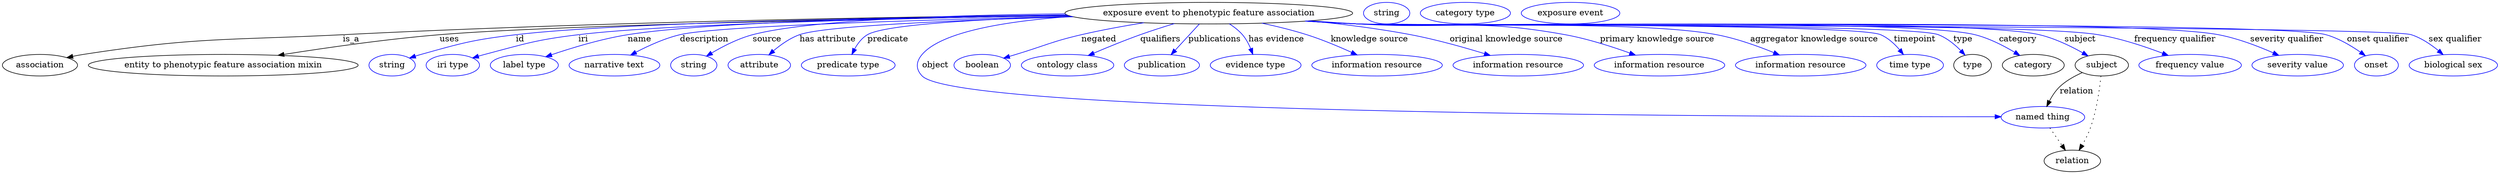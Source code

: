 digraph {
	graph [bb="0,0,4148.8,283"];
	node [label="\N"];
	"exposure event to phenotypic feature association"	[height=0.5,
		label="exposure event to phenotypic feature association",
		pos="2005.4,265",
		width=6.6439];
	association	[height=0.5,
		pos="62.394,178",
		width=1.7332];
	"exposure event to phenotypic feature association" -> association	[label=is_a,
		lp="580.39,221.5",
		pos="e,107.12,190.7 1769.4,262.01 1484.2,258.75 989.91,250.31 566.39,229 374.08,219.32 324.67,225.55 134.39,196 128.7,195.12 122.8,194.02 \
116.92,192.81"];
	"entity to phenotypic feature association mixin"	[height=0.5,
		pos="367.39,178",
		width=6.2286];
	"exposure event to phenotypic feature association" -> "entity to phenotypic feature association mixin"	[label=uses,
		lp="743.89,221.5",
		pos="e,458.45,194.49 1773,260.72 1461,255.78 923.5,245.25 727.39,229 639.56,221.72 540.4,207.5 468.42,196.08"];
	id	[color=blue,
		height=0.5,
		label=string,
		pos="648.39,178",
		width=1.0652];
	"exposure event to phenotypic feature association" -> id	[color=blue,
		label=id,
		lp="861.39,221.5",
		pos="e,677.38,189.97 1770.1,261.71 1486,258.1 1025.1,249.27 854.39,229 783.16,220.54 765.47,215.35 696.39,196 693.29,195.13 690.09,194.16 \
686.89,193.14",
		style=solid];
	iri	[color=blue,
		height=0.5,
		label="iri type",
		pos="749.39,178",
		width=1.2277];
	"exposure event to phenotypic feature association" -> iri	[color=blue,
		label=iri,
		lp="965.39,221.5",
		pos="e,782.32,190.13 1772,261 1512.2,256.8 1109,247.53 957.39,229 887.48,220.46 870.46,214.11 802.39,196 799.02,195.1 795.55,194.12 792.07,\
193.1",
		style=solid];
	name	[color=blue,
		height=0.5,
		label="label type",
		pos="868.39,178",
		width=1.5707];
	"exposure event to phenotypic feature association" -> name	[color=blue,
		label=name,
		lp="1059.4,221.5",
		pos="e,903.83,192.17 1769,262.14 1529.1,259.05 1174.4,250.84 1039.4,229 995.76,221.94 947.56,207.19 913.49,195.52",
		style=solid];
	description	[color=blue,
		height=0.5,
		label="narrative text",
		pos="1018.4,178",
		width=2.0943];
	"exposure event to phenotypic feature association" -> description	[color=blue,
		label=description,
		lp="1166.9,221.5",
		pos="e,1045.3,195.09 1777.4,259.54 1538,254.13 1187.9,243.83 1126.4,229 1101.1,222.91 1074.6,210.74 1054.2,199.93",
		style=solid];
	source	[color=blue,
		height=0.5,
		label=string,
		pos="1150.4,178",
		width=1.0652];
	"exposure event to phenotypic feature association" -> source	[color=blue,
		label=source,
		lp="1271.4,221.5",
		pos="e,1171.3,193.14 1766.2,264.02 1581.4,261.97 1341.8,254.22 1247.4,229 1223.3,222.57 1198.4,209.56 1179.8,198.42",
		style=solid];
	"has attribute"	[color=blue,
		height=0.5,
		label=attribute,
		pos="1258.4,178",
		width=1.4443];
	"exposure event to phenotypic feature association" -> "has attribute"	[color=blue,
		label="has attribute",
		lp="1372.4,221.5",
		pos="e,1274.4,195.26 1779.9,258.89 1598.7,253.69 1367.6,244.22 1325.4,229 1309.4,223.24 1294.1,212.3 1282.1,202.12",
		style=solid];
	predicate	[color=blue,
		height=0.5,
		label="predicate type",
		pos="1406.4,178",
		width=2.1665];
	"exposure event to phenotypic feature association" -> predicate	[color=blue,
		label=predicate,
		lp="1472.4,221.5",
		pos="e,1412.5,195.99 1776.9,259.64 1632.6,255.2 1467.9,246.37 1438.4,229 1429.2,223.57 1422.2,214.31 1417.1,205.23",
		style=solid];
	object	[color=blue,
		height=0.5,
		label="named thing",
		pos="3393.4,91",
		width=1.9318];
	"exposure event to phenotypic feature association" -> object	[color=blue,
		label=object,
		lp="1551.4,178",
		pos="e,3323.8,91.868 1777.8,259.45 1672.1,252 1562.4,234.74 1529.4,196 1519,183.83 1518.3,171.52 1529.4,160 1592.2,94.894 2965.2,91.636 \
3313.6,91.86",
		style=solid];
	negated	[color=blue,
		height=0.5,
		label=boolean,
		pos="1629.4,178",
		width=1.2999];
	"exposure event to phenotypic feature association" -> negated	[color=blue,
		label=negated,
		lp="1822.4,221.5",
		pos="e,1664.6,189.91 1897.3,248.94 1863.8,243.53 1826.9,236.81 1793.4,229 1744.1,217.52 1732.8,210.81 1684.4,196 1681.1,194.99 1677.7,\
193.94 1674.2,192.89",
		style=solid];
	qualifiers	[color=blue,
		height=0.5,
		label="ontology class",
		pos="1770.4,178",
		width=2.1304];
	"exposure event to phenotypic feature association" -> qualifiers	[color=blue,
		label=qualifiers,
		lp="1924.9,221.5",
		pos="e,1804.7,194.2 1947.9,247.51 1929.7,241.98 1909.6,235.54 1891.4,229 1865.5,219.69 1837,207.99 1814.2,198.25",
		style=solid];
	publications	[color=blue,
		height=0.5,
		label=publication,
		pos="1927.4,178",
		width=1.7332];
	"exposure event to phenotypic feature association" -> publications	[color=blue,
		label=publications,
		lp="2015.4,221.5",
		pos="e,1942.6,195.6 1989.6,246.8 1978.1,234.31 1962.5,217.24 1949.7,203.35",
		style=solid];
	"has evidence"	[color=blue,
		height=0.5,
		label="evidence type",
		pos="2083.4,178",
		width=2.0943];
	"exposure event to phenotypic feature association" -> "has evidence"	[color=blue,
		label="has evidence",
		lp="2117.9,221.5",
		pos="e,2078.7,196.17 2039.6,247.14 2047.5,242.1 2055.3,236.02 2061.4,229 2067.2,222.27 2071.7,213.76 2075.1,205.67",
		style=solid];
	"knowledge source"	[color=blue,
		height=0.5,
		label="information resource",
		pos="2285.4,178",
		width=3.015];
	"exposure event to phenotypic feature association" -> "knowledge source"	[color=blue,
		label="knowledge source",
		lp="2272.9,221.5",
		pos="e,2252.3,195.19 2093.8,248.26 2118.2,243.04 2144.5,236.58 2168.4,229 2193.7,220.96 2221,209.44 2242.9,199.49",
		style=solid];
	"original knowledge source"	[color=blue,
		height=0.5,
		label="information resource",
		pos="2520.4,178",
		width=3.015];
	"exposure event to phenotypic feature association" -> "original knowledge source"	[color=blue,
		label="original knowledge source",
		lp="2500.4,221.5",
		pos="e,2473.8,194.35 2173.3,252.12 2227.2,246.81 2287.1,239.34 2341.4,229 2383.1,221.06 2429.3,208.07 2464.2,197.31",
		style=solid];
	"primary knowledge source"	[color=blue,
		height=0.5,
		label="information resource",
		pos="2755.4,178",
		width=3.015];
	"exposure event to phenotypic feature association" -> "primary knowledge source"	[color=blue,
		label="primary knowledge source",
		lp="2751.4,221.5",
		pos="e,2715.5,194.85 2173.5,252.16 2200.5,250.36 2228.2,248.58 2254.4,247 2407.2,237.79 2447.8,256.45 2598.4,229 2635.2,222.29 2675.4,\
209.38 2705.9,198.36",
		style=solid];
	"aggregator knowledge source"	[color=blue,
		height=0.5,
		label="information resource",
		pos="2990.4,178",
		width=3.015];
	"exposure event to phenotypic feature association" -> "aggregator knowledge source"	[color=blue,
		label="aggregator knowledge source",
		lp="3012.9,221.5",
		pos="e,2955,195.13 2169.8,251.89 2198,250.07 2227,248.35 2254.4,247 2386.7,240.49 2720.2,253.58 2850.4,229 2883.1,222.82 2918.5,210.15 \
2945.5,199.11",
		style=solid];
	timepoint	[color=blue,
		height=0.5,
		label="time type",
		pos="3172.4,178",
		width=1.5346];
	"exposure event to phenotypic feature association" -> timepoint	[color=blue,
		label=timepoint,
		lp="3180.4,221.5",
		pos="e,3161.3,195.84 2168.1,251.78 2196.8,249.94 2226.5,248.24 2254.4,247 2302.6,244.85 3079.1,248.16 3123.4,229 3135.8,223.65 3146.6,\
213.55 3154.9,203.81",
		style=solid];
	type	[height=0.5,
		pos="3276.4,178",
		width=0.86659];
	"exposure event to phenotypic feature association" -> type	[color=blue,
		label=type,
		lp="3260.4,221.5",
		pos="e,3263.8,194.92 2167.7,251.75 2196.6,249.91 2226.4,248.22 2254.4,247 2308,244.67 3169.4,248.36 3219.4,229 3233.7,223.47 3246.8,212.64 \
3256.8,202.47",
		style=solid];
	category	[height=0.5,
		pos="3377.4,178",
		width=1.4263];
	"exposure event to phenotypic feature association" -> category	[color=blue,
		label=category,
		lp="3351.9,221.5",
		pos="e,3355.1,194.29 2167.4,251.75 2196.4,249.9 2226.3,248.21 2254.4,247 2368.3,242.12 3169.8,256.85 3280.4,229 3303.9,223.07 3328.2,\
210.57 3346.6,199.55",
		style=solid];
	subject	[height=0.5,
		pos="3491.4,178",
		width=1.2277];
	"exposure event to phenotypic feature association" -> subject	[color=blue,
		label=subject,
		lp="3455.4,221.5",
		pos="e,3468.5,193.58 2167.1,251.73 2196.1,249.87 2226.1,248.19 2254.4,247 2380.2,241.71 3264.9,257.95 3387.4,229 3413.1,222.93 3439.9,\
209.85 3459.9,198.6",
		style=solid];
	"frequency qualifier"	[color=blue,
		height=0.5,
		label="frequency value",
		pos="3638.4,178",
		width=2.3651];
	"exposure event to phenotypic feature association" -> "frequency qualifier"	[color=blue,
		label="frequency qualifier",
		lp="3613.4,221.5",
		pos="e,3602.1,194.31 2167.1,251.7 2196.1,249.85 2226.1,248.17 2254.4,247 2391.1,241.34 3350.5,251.5 3485.4,229 3522.5,222.82 3562.8,209.34 \
3592.7,197.93",
		style=solid];
	"severity qualifier"	[color=blue,
		height=0.5,
		label="severity value",
		pos="3817.4,178",
		width=2.1123];
	"exposure event to phenotypic feature association" -> "severity qualifier"	[color=blue,
		label="severity qualifier",
		lp="3799.4,221.5",
		pos="e,3786,194.46 2166.7,251.67 2195.9,249.82 2226,248.15 2254.4,247 2413.3,240.58 3529.2,258.61 3685.4,229 3717.1,222.99 3751.1,209.93 \
3776.7,198.67",
		style=solid];
	"onset qualifier"	[color=blue,
		height=0.5,
		label=onset,
		pos="3947.4,178",
		width=1.011];
	"exposure event to phenotypic feature association" -> "onset qualifier"	[color=blue,
		label="onset qualifier",
		lp="3949.9,221.5",
		pos="e,3929.3,193.83 2166.4,251.66 2195.7,249.8 2225.9,248.13 2254.4,247 2343.8,243.45 3778.3,253.43 3864.4,229 3885,223.15 3905.7,210.73 \
3921.2,199.74",
		style=solid];
	"sex qualifier"	[color=blue,
		height=0.5,
		label="biological sex",
		pos="4075.4,178",
		width=2.0401];
	"exposure event to phenotypic feature association" -> "sex qualifier"	[color=blue,
		label="sex qualifier",
		lp="4078.4,221.5",
		pos="e,4058.4,195.75 2166.1,251.66 2195.4,249.79 2225.8,248.12 2254.4,247 2303,245.09 3959.2,244.08 4005.4,229 4022.1,223.57 4038.1,212.62 \
4050.7,202.34",
		style=solid];
	relation	[height=0.5,
		pos="3442.4,18",
		width=1.2999];
	object -> relation	[pos="e,3430.9,35.705 3405,73.174 3411,64.509 3418.4,53.768 3425,44.141",
		style=dotted];
	association_type	[color=blue,
		height=0.5,
		label=string,
		pos="2301.4,265",
		width=1.0652];
	association_category	[color=blue,
		height=0.5,
		label="category type",
		pos="2432.4,265",
		width=2.0762];
	subject -> object	[label=relation,
		lp="3449.4,134.5",
		pos="e,3399.8,108.97 3458.9,165.59 3446.1,159.94 3432,152.13 3421.4,142 3414.4,135.31 3408.7,126.48 3404.3,118.1"];
	subject -> relation	[pos="e,3453.6,35.828 3490,159.99 3487.9,139.02 3483,102.55 3472.4,73 3468.9,63.258 3463.8,53.189 3458.8,44.423",
		style=dotted];
	"exposure event to phenotypic feature association_subject"	[color=blue,
		height=0.5,
		label="exposure event",
		pos="2607.4,265",
		width=2.2748];
}
